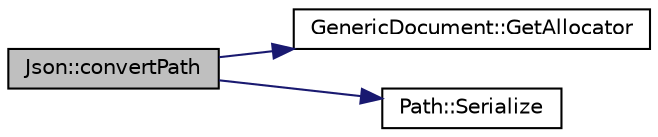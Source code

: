 digraph "Json::convertPath"
{
 // LATEX_PDF_SIZE
  edge [fontname="Helvetica",fontsize="10",labelfontname="Helvetica",labelfontsize="10"];
  node [fontname="Helvetica",fontsize="10",shape=record];
  rankdir="LR";
  Node1 [label="Json::convertPath",height=0.2,width=0.4,color="black", fillcolor="grey75", style="filled", fontcolor="black",tooltip="Convert from Path.h to string json."];
  Node1 -> Node2 [color="midnightblue",fontsize="10",style="solid",fontname="Helvetica"];
  Node2 [label="GenericDocument::GetAllocator",height=0.2,width=0.4,color="black", fillcolor="white", style="filled",URL="$class_generic_document.html#aa4609d6b19f86aec1a6b96edf2c27686",tooltip="Get the allocator of this document."];
  Node1 -> Node3 [color="midnightblue",fontsize="10",style="solid",fontname="Helvetica"];
  Node3 [label="Path::Serialize",height=0.2,width=0.4,color="black", fillcolor="white", style="filled",URL="$class_path.html#ac4e965a13ebed28f029ecdec9602f994",tooltip="Method for loading the object's information into a json."];
}
